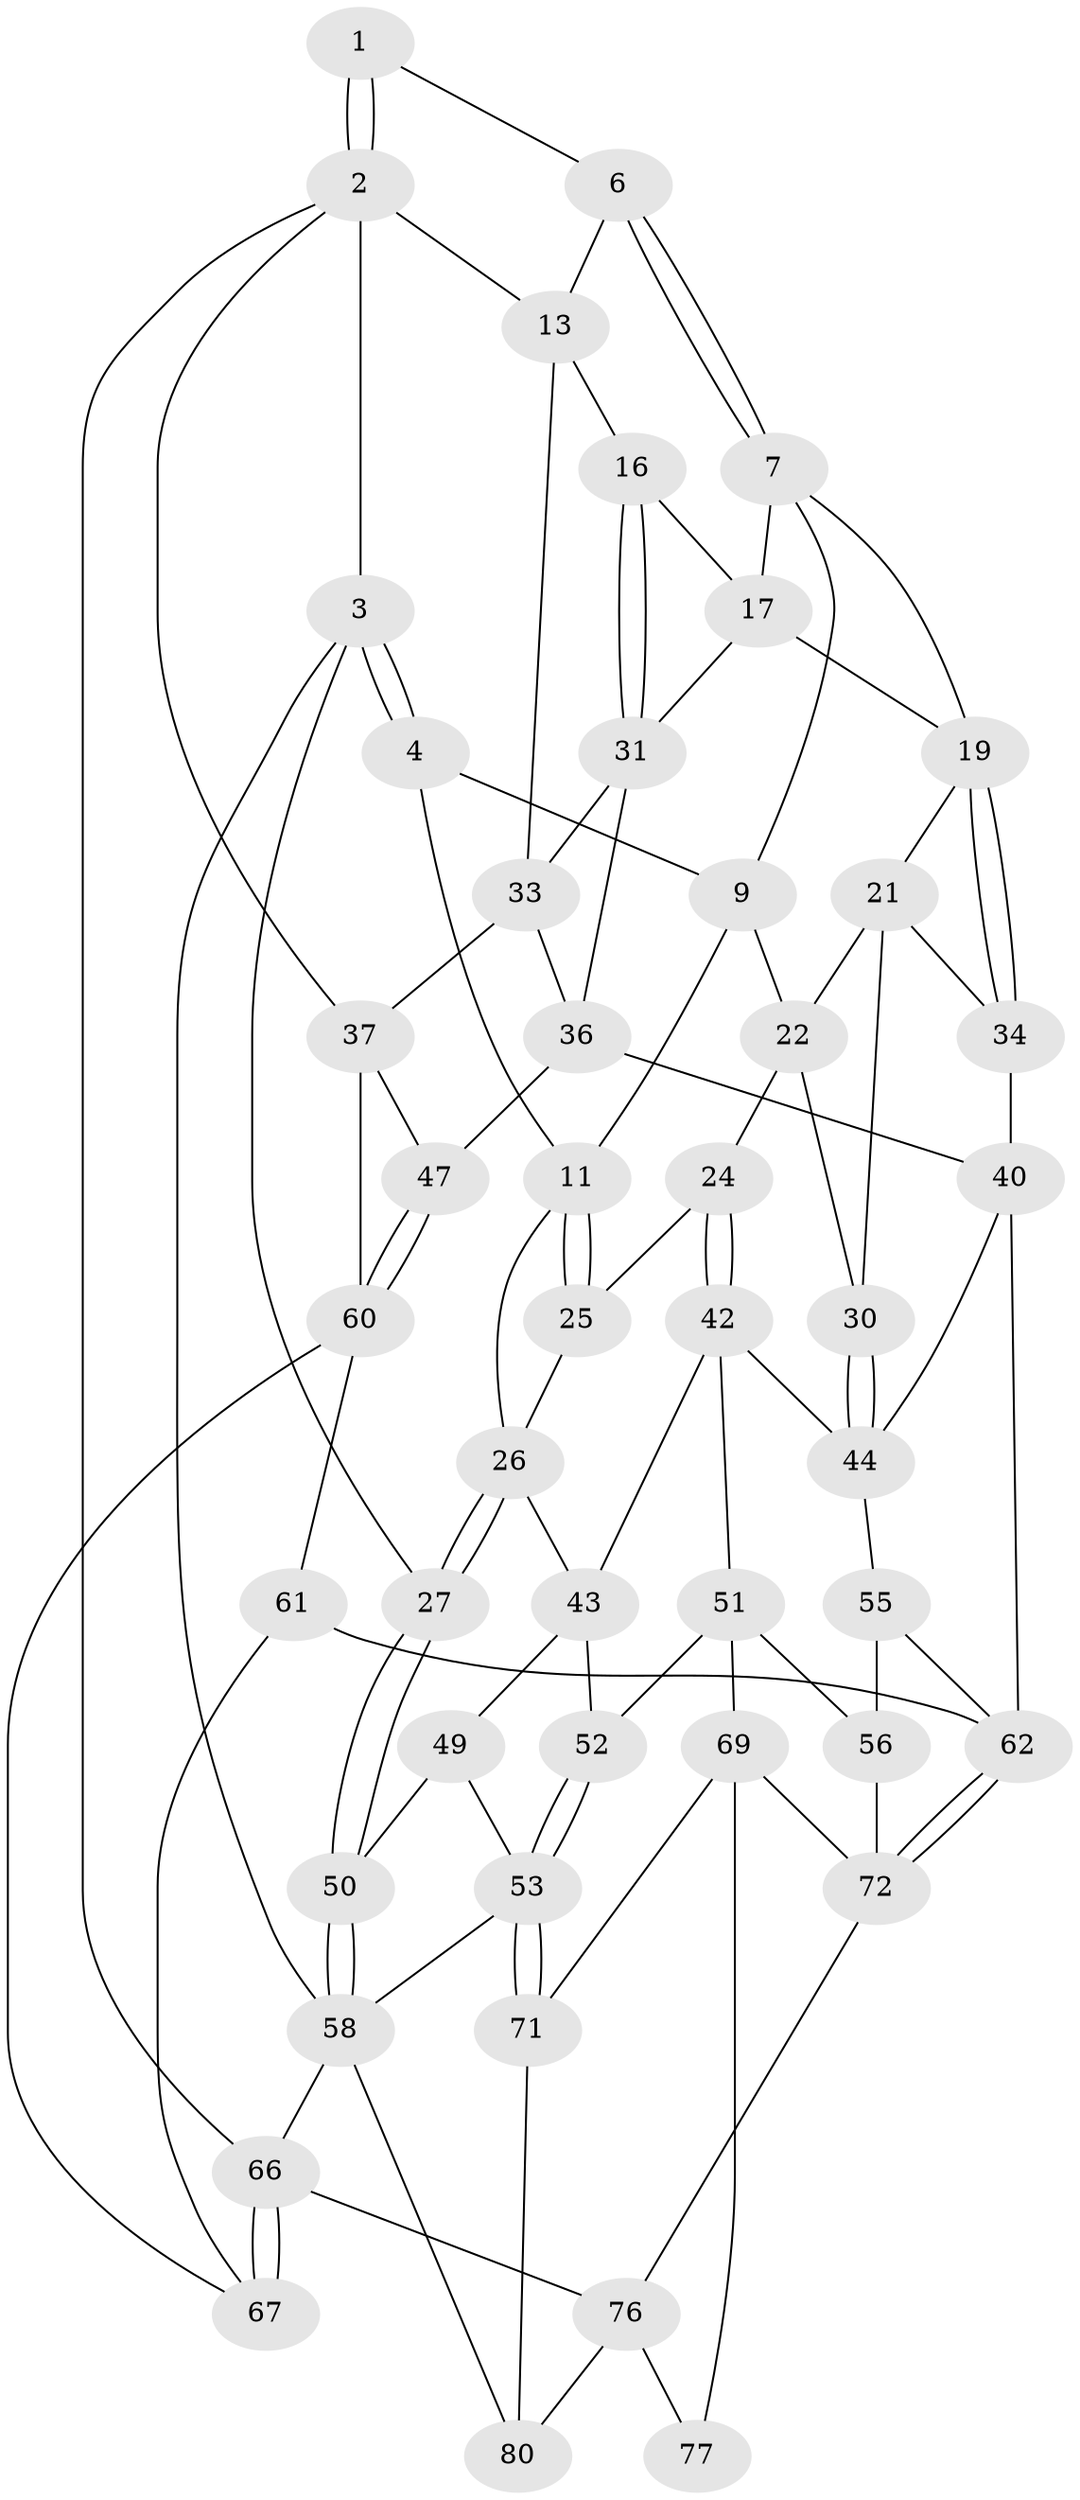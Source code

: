 // Generated by graph-tools (version 1.1) at 2025/24/03/03/25 07:24:39]
// undirected, 48 vertices, 102 edges
graph export_dot {
graph [start="1"]
  node [color=gray90,style=filled];
  1 [pos="+0.7646747261216859+0"];
  2 [pos="+1+0",super="+15"];
  3 [pos="+0+0"];
  4 [pos="+0+0",super="+5"];
  6 [pos="+0.799079521338744+0.04849258144762787"];
  7 [pos="+0.7383154993427805+0.11164292024183219",super="+8"];
  9 [pos="+0.5163124914980883+0.006148480501915855",super="+10"];
  11 [pos="+0.21249916648462736+0.10838747123696701",super="+12"];
  13 [pos="+0.8162931213282083+0.06061518751288382",super="+14"];
  16 [pos="+0.8404440230854967+0.2236755693353917"];
  17 [pos="+0.7832611453658171+0.18920113331580785",super="+18"];
  19 [pos="+0.7210767088900214+0.2970440924921965",super="+20"];
  21 [pos="+0.6125899486523485+0.20352893244818474",super="+29"];
  22 [pos="+0.48979533402423103+0.13298729351679028",super="+23"];
  24 [pos="+0.3689503058806393+0.27580368911916375"];
  25 [pos="+0.276905218990737+0.2416589749719946"];
  26 [pos="+0.04988954185138462+0.4040189346039182",super="+28"];
  27 [pos="+0+0.4250701547085845"];
  30 [pos="+0.5354087290613203+0.34345180761899935"];
  31 [pos="+0.8692309953432812+0.27042680694437193",super="+32"];
  33 [pos="+0.9119885800552674+0.27634422014941734",super="+35"];
  34 [pos="+0.6810327009577789+0.3311986782186206"];
  36 [pos="+0.8101310672529306+0.4676718638271924",super="+39"];
  37 [pos="+1+0.5004184538161383",super="+38"];
  40 [pos="+0.7318524173791968+0.5874257773804485",super="+41"];
  42 [pos="+0.3518953310171856+0.5043689224402121",super="+45"];
  43 [pos="+0.1687111853400332+0.4650197980470962",super="+48"];
  44 [pos="+0.5293178654221063+0.5038838315381208",super="+46"];
  47 [pos="+0.9429520886349211+0.6132339595948545"];
  49 [pos="+0.12814272642911975+0.6012657022259995"];
  50 [pos="+0+0.5053593939051692"];
  51 [pos="+0.33171863099209353+0.701155008463872",super="+57"];
  52 [pos="+0.27441806600931157+0.7216149327927138"];
  53 [pos="+0.08626760127024681+0.8881039192623768",super="+54"];
  55 [pos="+0.5719029094231013+0.6866150148386034",super="+65"];
  56 [pos="+0.540994293945435+0.7177297962715855",super="+68"];
  58 [pos="+0+1",super="+59"];
  60 [pos="+1+0.6825648347919128",super="+64"];
  61 [pos="+0.8897966963542316+0.8456668640897276"];
  62 [pos="+0.8228705068173819+0.8307435345322062",super="+63"];
  66 [pos="+1+1",super="+75"];
  67 [pos="+1+1",super="+74"];
  69 [pos="+0.45177662746867664+0.868715490104024",super="+70"];
  71 [pos="+0.26470540329850806+0.9044835684794273",super="+78"];
  72 [pos="+0.6527136510493509+0.9767357054021766",super="+73"];
  76 [pos="+0.6205408883954433+1",super="+79"];
  77 [pos="+0.36352730764682195+0.961701461837798"];
  80 [pos="+0.27139841325648867+1"];
  1 -- 2;
  1 -- 2;
  1 -- 6;
  2 -- 3;
  2 -- 66;
  2 -- 37;
  2 -- 13;
  3 -- 4;
  3 -- 4;
  3 -- 27;
  3 -- 58;
  4 -- 9;
  4 -- 11;
  6 -- 7;
  6 -- 7;
  6 -- 13;
  7 -- 17;
  7 -- 9;
  7 -- 19;
  9 -- 11;
  9 -- 22;
  11 -- 25;
  11 -- 25;
  11 -- 26;
  13 -- 16;
  13 -- 33;
  16 -- 17;
  16 -- 31;
  16 -- 31;
  17 -- 19;
  17 -- 31;
  19 -- 34;
  19 -- 34;
  19 -- 21;
  21 -- 22;
  21 -- 34;
  21 -- 30;
  22 -- 24;
  22 -- 30;
  24 -- 25;
  24 -- 42;
  24 -- 42;
  25 -- 26;
  26 -- 27;
  26 -- 27;
  26 -- 43;
  27 -- 50;
  27 -- 50;
  30 -- 44;
  30 -- 44;
  31 -- 33;
  31 -- 36;
  33 -- 36;
  33 -- 37;
  34 -- 40;
  36 -- 40;
  36 -- 47;
  37 -- 47;
  37 -- 60;
  40 -- 44;
  40 -- 62;
  42 -- 43;
  42 -- 51;
  42 -- 44;
  43 -- 49;
  43 -- 52;
  44 -- 55;
  47 -- 60;
  47 -- 60;
  49 -- 50;
  49 -- 53;
  50 -- 58;
  50 -- 58;
  51 -- 52;
  51 -- 56;
  51 -- 69;
  52 -- 53;
  52 -- 53;
  53 -- 71;
  53 -- 71;
  53 -- 58;
  55 -- 56 [weight=2];
  55 -- 62;
  56 -- 72;
  58 -- 80;
  58 -- 66;
  60 -- 61;
  60 -- 67;
  61 -- 62;
  61 -- 67;
  62 -- 72;
  62 -- 72;
  66 -- 67 [weight=2];
  66 -- 67;
  66 -- 76;
  69 -- 77;
  69 -- 71;
  69 -- 72;
  71 -- 80;
  72 -- 76;
  76 -- 80;
  76 -- 77;
}
